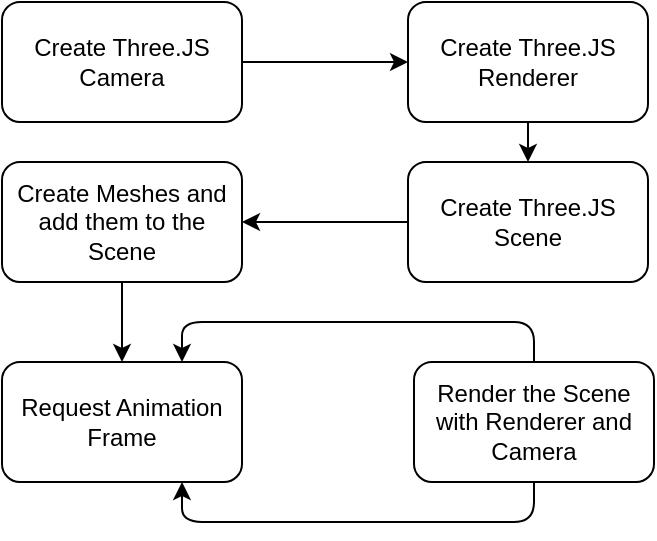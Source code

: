 <mxfile version="12.3.0" type="device" pages="1"><diagram id="bDw9HtlmszavRtYZY8Mk" name="Page-1"><mxGraphModel dx="932" dy="501" grid="1" gridSize="10" guides="1" tooltips="1" connect="1" arrows="1" fold="1" page="1" pageScale="1" pageWidth="827" pageHeight="1169" math="0" shadow="0"><root><mxCell id="0"/><mxCell id="1" parent="0"/><mxCell id="o3z-pt7apQckR66eVcnR-1" value="Create Three.JS Camera" style="rounded=1;whiteSpace=wrap;html=1;" vertex="1" parent="1"><mxGeometry x="87" y="100" width="120" height="60" as="geometry"/></mxCell><mxCell id="o3z-pt7apQckR66eVcnR-2" value="Create Three.JS Renderer" style="rounded=1;whiteSpace=wrap;html=1;" vertex="1" parent="1"><mxGeometry x="290" y="100" width="120" height="60" as="geometry"/></mxCell><mxCell id="o3z-pt7apQckR66eVcnR-3" value="Create Three.JS Scene" style="rounded=1;whiteSpace=wrap;html=1;" vertex="1" parent="1"><mxGeometry x="290" y="180" width="120" height="60" as="geometry"/></mxCell><mxCell id="o3z-pt7apQckR66eVcnR-4" value="Create Meshes and add them to the Scene" style="rounded=1;whiteSpace=wrap;html=1;" vertex="1" parent="1"><mxGeometry x="87" y="180" width="120" height="60" as="geometry"/></mxCell><mxCell id="o3z-pt7apQckR66eVcnR-5" value="Request Animation Frame" style="rounded=1;whiteSpace=wrap;html=1;" vertex="1" parent="1"><mxGeometry x="87" y="280" width="120" height="60" as="geometry"/></mxCell><mxCell id="o3z-pt7apQckR66eVcnR-6" value="Render the Scene with Renderer and Camera" style="rounded=1;whiteSpace=wrap;html=1;" vertex="1" parent="1"><mxGeometry x="293" y="280" width="120" height="60" as="geometry"/></mxCell><mxCell id="o3z-pt7apQckR66eVcnR-7" value="" style="endArrow=classic;html=1;exitX=1;exitY=0.5;exitDx=0;exitDy=0;entryX=0;entryY=0.5;entryDx=0;entryDy=0;" edge="1" parent="1" source="o3z-pt7apQckR66eVcnR-1" target="o3z-pt7apQckR66eVcnR-2"><mxGeometry width="50" height="50" relative="1" as="geometry"><mxPoint x="260" y="80" as="sourcePoint"/><mxPoint x="310" y="30" as="targetPoint"/></mxGeometry></mxCell><mxCell id="o3z-pt7apQckR66eVcnR-8" value="" style="endArrow=classic;html=1;exitX=0;exitY=0.5;exitDx=0;exitDy=0;entryX=1;entryY=0.5;entryDx=0;entryDy=0;" edge="1" parent="1" source="o3z-pt7apQckR66eVcnR-3" target="o3z-pt7apQckR66eVcnR-4"><mxGeometry width="50" height="50" relative="1" as="geometry"><mxPoint x="220" y="230" as="sourcePoint"/><mxPoint x="303" y="230" as="targetPoint"/></mxGeometry></mxCell><mxCell id="o3z-pt7apQckR66eVcnR-9" value="" style="endArrow=classic;html=1;exitX=0.5;exitY=1;exitDx=0;exitDy=0;entryX=0.5;entryY=0;entryDx=0;entryDy=0;" edge="1" parent="1" source="o3z-pt7apQckR66eVcnR-2" target="o3z-pt7apQckR66eVcnR-3"><mxGeometry width="50" height="50" relative="1" as="geometry"><mxPoint x="227" y="150" as="sourcePoint"/><mxPoint x="310" y="150" as="targetPoint"/></mxGeometry></mxCell><mxCell id="o3z-pt7apQckR66eVcnR-10" value="" style="endArrow=classic;html=1;exitX=0.5;exitY=1;exitDx=0;exitDy=0;entryX=0.5;entryY=0;entryDx=0;entryDy=0;" edge="1" parent="1" source="o3z-pt7apQckR66eVcnR-4" target="o3z-pt7apQckR66eVcnR-5"><mxGeometry width="50" height="50" relative="1" as="geometry"><mxPoint x="237" y="160" as="sourcePoint"/><mxPoint x="320" y="160" as="targetPoint"/></mxGeometry></mxCell><mxCell id="o3z-pt7apQckR66eVcnR-11" value="" style="endArrow=classic;html=1;exitX=0.5;exitY=0;exitDx=0;exitDy=0;entryX=0.75;entryY=0;entryDx=0;entryDy=0;" edge="1" parent="1" source="o3z-pt7apQckR66eVcnR-6" target="o3z-pt7apQckR66eVcnR-5"><mxGeometry width="50" height="50" relative="1" as="geometry"><mxPoint x="247" y="170" as="sourcePoint"/><mxPoint x="330" y="170" as="targetPoint"/><Array as="points"><mxPoint x="353" y="260"/><mxPoint x="177" y="260"/></Array></mxGeometry></mxCell><mxCell id="o3z-pt7apQckR66eVcnR-12" value="" style="endArrow=classic;html=1;exitX=0.5;exitY=1;exitDx=0;exitDy=0;entryX=0.75;entryY=1;entryDx=0;entryDy=0;" edge="1" parent="1" source="o3z-pt7apQckR66eVcnR-6" target="o3z-pt7apQckR66eVcnR-5"><mxGeometry width="50" height="50" relative="1" as="geometry"><mxPoint x="240" y="390" as="sourcePoint"/><mxPoint x="323" y="390" as="targetPoint"/><Array as="points"><mxPoint x="353" y="360"/><mxPoint x="177" y="360"/></Array></mxGeometry></mxCell></root></mxGraphModel></diagram></mxfile>